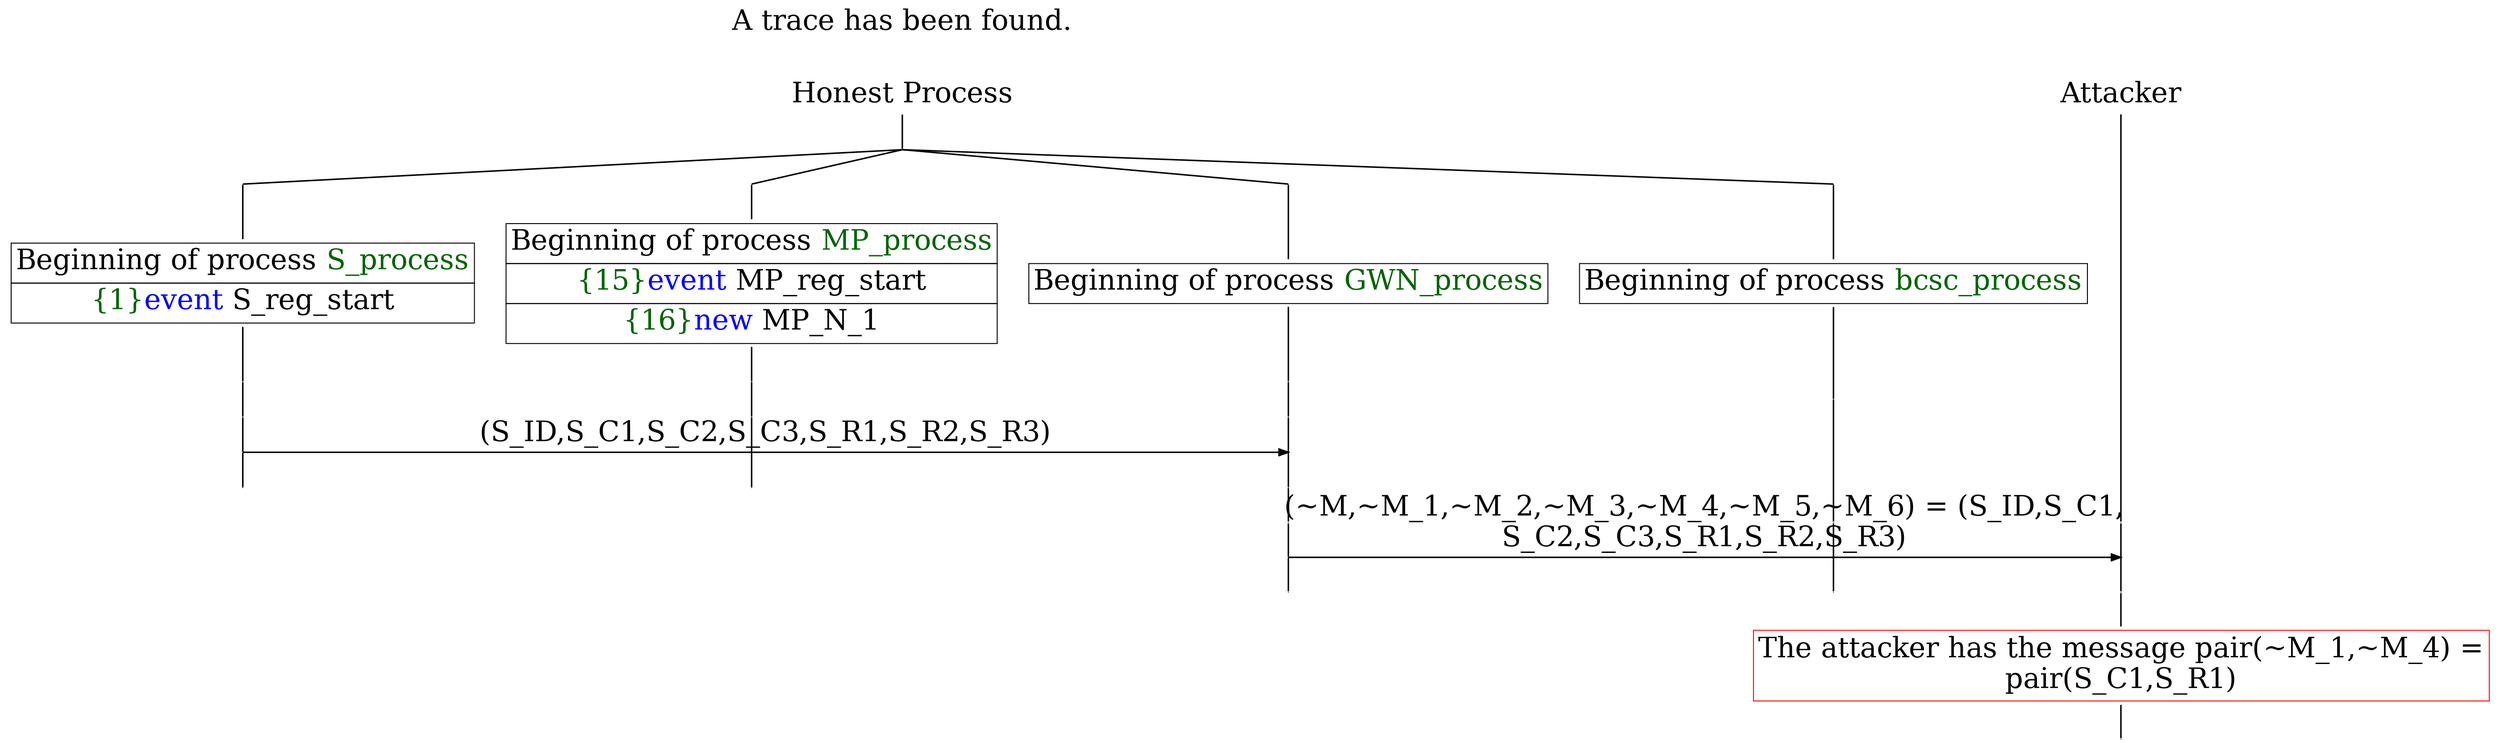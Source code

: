 digraph {
graph [ordering = out]
edge [arrowhead = none, penwidth = 1.6, fontsize = 30]
node [shape = point, width = 0, height = 0, fontsize = 30]
Trace [label = <A trace has been found.<br/>
>, shape = plaintext]
P0__0 [label = "Honest Process", shape = plaintext]
P__0 [label = "Attacker", shape = plaintext]
Trace -> P0__0 [label = "", style = invisible, weight = 100]{rank = same; P0__0 P__0}
P0__0 -> P0__1 [label = <>, weight = 100]
/*RPar */
P0__1 -> P0_3__1 [label = <>]
P0__1 -> P0_2__1 [label = <>]
P0__1 -> P0_1__1 [label = <>]
P0__1 -> P0_0__1 [label = <>]
P0__1 [label = "", fixedsize = false, width = 0, height = 0, shape = none]
{rank = same; P0_0__1 P0_1__1 P0_2__1 P0_3__1}
P0_0__1 -> P0_0__2 [label = <>, weight = 100]
P0_0__2 [shape = plaintext, label = <<TABLE BORDER="0" CELLBORDER="1" CELLSPACING="0" CELLPADDING="4"> <TR><TD>Beginning of process <FONT COLOR="darkgreen">bcsc_process</FONT></TD></TR></TABLE>>]
P0_0__2 -> P0_0__3 [label = <>, weight = 100]
P0_1__1 -> P0_1__2 [label = <>, weight = 100]
P0_1__2 [shape = plaintext, label = <<TABLE BORDER="0" CELLBORDER="1" CELLSPACING="0" CELLPADDING="4"> <TR><TD>Beginning of process <FONT COLOR="darkgreen">GWN_process</FONT></TD></TR></TABLE>>]
P0_1__2 -> P0_1__3 [label = <>, weight = 100]
P0_2__1 -> P0_2__2 [label = <>, weight = 100]
P0_2__2 [shape = plaintext, label = <<TABLE BORDER="0" CELLBORDER="1" CELLSPACING="0" CELLPADDING="4"> <TR><TD>Beginning of process <FONT COLOR="darkgreen">MP_process</FONT></TD></TR><TR><TD><FONT COLOR="darkgreen">{15}</FONT><FONT COLOR="blue">event</FONT> MP_reg_start</TD></TR><TR><TD><FONT COLOR="darkgreen">{16}</FONT><FONT COLOR="blue">new </FONT>MP_N_1</TD></TR></TABLE>>]
P0_2__2 -> P0_2__3 [label = <>, weight = 100]
P0_3__1 -> P0_3__2 [label = <>, weight = 100]
P0_3__2 [shape = plaintext, label = <<TABLE BORDER="0" CELLBORDER="1" CELLSPACING="0" CELLPADDING="4"> <TR><TD>Beginning of process <FONT COLOR="darkgreen">S_process</FONT></TD></TR><TR><TD><FONT COLOR="darkgreen">{1}</FONT><FONT COLOR="blue">event</FONT> S_reg_start</TD></TR></TABLE>>]
P0_3__2 -> P0_3__3 [label = <>, weight = 100]
P0_3__3 -> P0_3__4 [label = <>, weight = 100]
P0_2__3 -> P0_2__4 [label = <>, weight = 100]
P0_1__3 -> P0_1__4 [label = <>, weight = 100]
{rank = same; P0_1__4 P0_2__4 P0_3__4}
P0_3__4 -> P0_3__5 [label = <>, weight = 100]
P0_1__4 -> P0_1__5 [label = <>, weight = 100]
{rank = same; P0_1__5 P0_3__5}
P0_3__5 -> P0_1__5 [label = <(S_ID,S_C1,S_C2,S_C3,S_R1,S_R2,S_R3)>, arrowhead = normal]
P0_3__5 -> P0_3__6 [label = <>, weight = 100]
P0_2__4 -> P0_2__5 [label = <>, weight = 100]
P0_1__5 -> P0_1__6 [label = <>, weight = 100]
{rank = same; P0_1__6 P0_2__5 P0_3__6}
P0_1__6 -> P0_1__7 [label = <>, weight = 100]
P0_0__3 -> P0_0__4 [label = <>, weight = 100]
P__0 -> P__1 [label = <>, weight = 100]
{rank = same; P__1 P0_0__4 P0_1__7}
P0_1__7 -> P0_1__8 [label = <>, weight = 100]
P__1 -> P__2 [label = <>, weight = 100]
{rank = same; P__2 P0_1__8}
P0_1__8 -> P__2 [label = <(~M,~M_1,~M_2,~M_3,~M_4,~M_5,~M_6) = (S_ID,S_C1,<br/>
S_C2,S_C3,S_R1,S_R2,S_R3)>, arrowhead = normal]
P0_1__8 -> P0_1__9 [label = <>, weight = 100]
P0_0__4 -> P0_0__5 [label = <>, weight = 100]
P__2 -> P__3 [label = <>, weight = 100]
{rank = same; P__3 P0_0__5 P0_1__9}
P__3 -> P__4 [label = <>, weight = 100]
P__4 [color = red, shape = plaintext, label = <<TABLE BORDER="0" CELLBORDER="1" CELLSPACING="0" CELLPADDING="4"> <TR><TD>The attacker has the message pair(~M_1,~M_4) =<br/>
pair(S_C1,S_R1)</TD></TR></TABLE>>]
P__4 -> P__5 [label = <>, weight = 100]
}